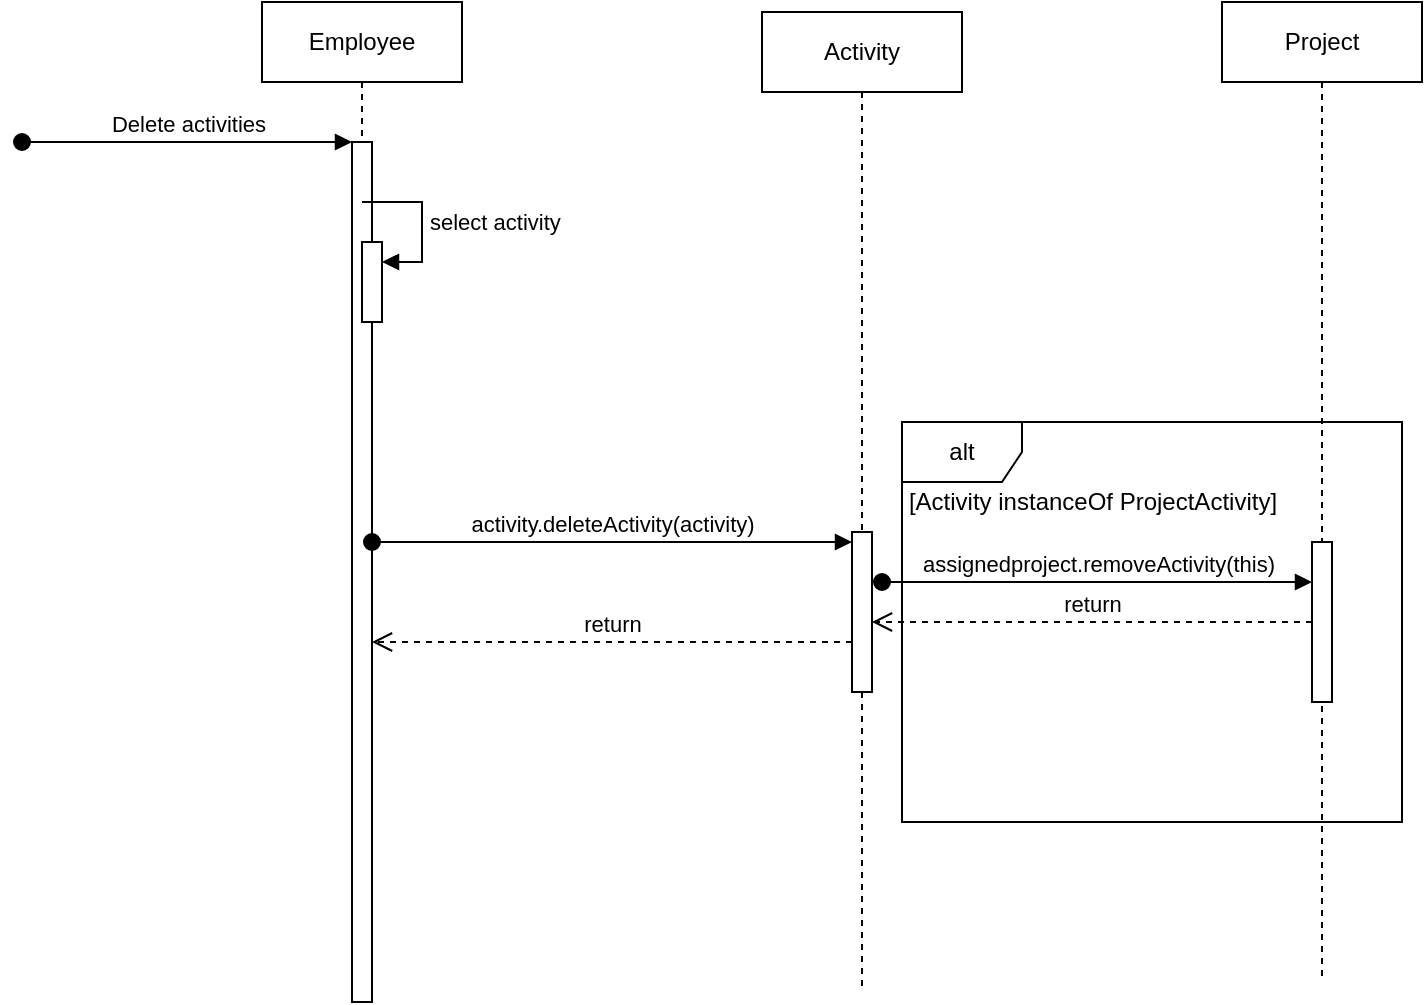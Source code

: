 <mxfile version="24.2.5" type="device">
  <diagram name="Page-1" id="2YBvvXClWsGukQMizWep">
    <mxGraphModel dx="1106" dy="602" grid="1" gridSize="10" guides="1" tooltips="1" connect="1" arrows="1" fold="1" page="1" pageScale="1" pageWidth="850" pageHeight="1100" math="0" shadow="0">
      <root>
        <mxCell id="0" />
        <mxCell id="1" parent="0" />
        <mxCell id="aM9ryv3xv72pqoxQDRHE-1" value="Employee" style="shape=umlLifeline;perimeter=lifelinePerimeter;whiteSpace=wrap;html=1;container=0;dropTarget=0;collapsible=0;recursiveResize=0;outlineConnect=0;portConstraint=eastwest;newEdgeStyle={&quot;edgeStyle&quot;:&quot;elbowEdgeStyle&quot;,&quot;elbow&quot;:&quot;vertical&quot;,&quot;curved&quot;:0,&quot;rounded&quot;:0};" parent="1" vertex="1">
          <mxGeometry x="130" y="30" width="100" height="500" as="geometry" />
        </mxCell>
        <mxCell id="aM9ryv3xv72pqoxQDRHE-2" value="" style="html=1;points=[];perimeter=orthogonalPerimeter;outlineConnect=0;targetShapes=umlLifeline;portConstraint=eastwest;newEdgeStyle={&quot;edgeStyle&quot;:&quot;elbowEdgeStyle&quot;,&quot;elbow&quot;:&quot;vertical&quot;,&quot;curved&quot;:0,&quot;rounded&quot;:0};" parent="aM9ryv3xv72pqoxQDRHE-1" vertex="1">
          <mxGeometry x="45" y="70" width="10" height="430" as="geometry" />
        </mxCell>
        <mxCell id="aM9ryv3xv72pqoxQDRHE-3" value="Delete activities" style="html=1;verticalAlign=bottom;startArrow=oval;endArrow=block;startSize=8;edgeStyle=elbowEdgeStyle;elbow=vertical;curved=0;rounded=0;" parent="aM9ryv3xv72pqoxQDRHE-1" target="aM9ryv3xv72pqoxQDRHE-2" edge="1">
          <mxGeometry relative="1" as="geometry">
            <mxPoint x="-120" y="70" as="sourcePoint" />
            <mxPoint x="45" y="70.14" as="targetPoint" />
          </mxGeometry>
        </mxCell>
        <mxCell id="_ZHBYIbQKNobUMXnR3C7-9" value="" style="html=1;points=[[0,0,0,0,5],[0,1,0,0,-5],[1,0,0,0,5],[1,1,0,0,-5]];perimeter=orthogonalPerimeter;outlineConnect=0;targetShapes=umlLifeline;portConstraint=eastwest;newEdgeStyle={&quot;curved&quot;:0,&quot;rounded&quot;:0};" parent="aM9ryv3xv72pqoxQDRHE-1" vertex="1">
          <mxGeometry x="50" y="120" width="10" height="40" as="geometry" />
        </mxCell>
        <mxCell id="_ZHBYIbQKNobUMXnR3C7-10" value="select activity" style="html=1;align=left;spacingLeft=2;endArrow=block;rounded=0;edgeStyle=orthogonalEdgeStyle;curved=0;rounded=0;" parent="aM9ryv3xv72pqoxQDRHE-1" target="_ZHBYIbQKNobUMXnR3C7-9" edge="1">
          <mxGeometry relative="1" as="geometry">
            <mxPoint x="50" y="100" as="sourcePoint" />
            <Array as="points">
              <mxPoint x="80" y="130" />
            </Array>
          </mxGeometry>
        </mxCell>
        <mxCell id="PLMixNP9zVYm_wW4tpXz-5" value="Activity" style="shape=umlLifeline;perimeter=lifelinePerimeter;whiteSpace=wrap;html=1;container=0;dropTarget=0;collapsible=0;recursiveResize=0;outlineConnect=0;portConstraint=eastwest;newEdgeStyle={&quot;edgeStyle&quot;:&quot;elbowEdgeStyle&quot;,&quot;elbow&quot;:&quot;vertical&quot;,&quot;curved&quot;:0,&quot;rounded&quot;:0};" parent="1" vertex="1">
          <mxGeometry x="380" y="35" width="100" height="490" as="geometry" />
        </mxCell>
        <mxCell id="po1fF_pf0PQWuo3c21JC-8" value="" style="html=1;points=[[0,0,0,0,5],[0,1,0,0,-5],[1,0,0,0,5],[1,1,0,0,-5]];perimeter=orthogonalPerimeter;outlineConnect=0;targetShapes=umlLifeline;portConstraint=eastwest;newEdgeStyle={&quot;curved&quot;:0,&quot;rounded&quot;:0};" parent="PLMixNP9zVYm_wW4tpXz-5" vertex="1">
          <mxGeometry x="45" y="260" width="10" height="80" as="geometry" />
        </mxCell>
        <mxCell id="po1fF_pf0PQWuo3c21JC-9" value="activity.deleteActivity(activity)" style="html=1;verticalAlign=bottom;startArrow=oval;endArrow=block;startSize=8;curved=0;rounded=0;entryX=0;entryY=0;entryDx=0;entryDy=5;" parent="1" target="po1fF_pf0PQWuo3c21JC-8" edge="1" source="aM9ryv3xv72pqoxQDRHE-2">
          <mxGeometry relative="1" as="geometry">
            <mxPoint x="115" y="300" as="sourcePoint" />
          </mxGeometry>
        </mxCell>
        <mxCell id="iBUcgGEMnmGOs5kJtC8e-3" value="Project" style="shape=umlLifeline;perimeter=lifelinePerimeter;whiteSpace=wrap;html=1;container=0;dropTarget=0;collapsible=0;recursiveResize=0;outlineConnect=0;portConstraint=eastwest;newEdgeStyle={&quot;edgeStyle&quot;:&quot;elbowEdgeStyle&quot;,&quot;elbow&quot;:&quot;vertical&quot;,&quot;curved&quot;:0,&quot;rounded&quot;:0};" vertex="1" parent="1">
          <mxGeometry x="610" y="30" width="100" height="490" as="geometry" />
        </mxCell>
        <mxCell id="iBUcgGEMnmGOs5kJtC8e-5" value="" style="html=1;points=[[0,0,0,0,5],[0,1,0,0,-5],[1,0,0,0,5],[1,1,0,0,-5]];perimeter=orthogonalPerimeter;outlineConnect=0;targetShapes=umlLifeline;portConstraint=eastwest;newEdgeStyle={&quot;curved&quot;:0,&quot;rounded&quot;:0};" vertex="1" parent="iBUcgGEMnmGOs5kJtC8e-3">
          <mxGeometry x="45" y="270" width="10" height="80" as="geometry" />
        </mxCell>
        <mxCell id="iBUcgGEMnmGOs5kJtC8e-6" value="assignedproject.removeActivity(this)" style="html=1;verticalAlign=bottom;startArrow=oval;endArrow=block;startSize=8;curved=0;rounded=0;" edge="1" target="iBUcgGEMnmGOs5kJtC8e-5" parent="1">
          <mxGeometry relative="1" as="geometry">
            <mxPoint x="440" y="320" as="sourcePoint" />
            <mxPoint x="640" y="320" as="targetPoint" />
          </mxGeometry>
        </mxCell>
        <mxCell id="iBUcgGEMnmGOs5kJtC8e-7" value="return" style="html=1;verticalAlign=bottom;endArrow=open;dashed=1;endSize=8;curved=0;rounded=0;" edge="1" parent="1" source="iBUcgGEMnmGOs5kJtC8e-5" target="po1fF_pf0PQWuo3c21JC-8">
          <mxGeometry relative="1" as="geometry">
            <mxPoint x="260" y="320" as="sourcePoint" />
            <mxPoint x="180" y="320" as="targetPoint" />
          </mxGeometry>
        </mxCell>
        <mxCell id="iBUcgGEMnmGOs5kJtC8e-8" value="return" style="html=1;verticalAlign=bottom;endArrow=open;dashed=1;endSize=8;curved=0;rounded=0;" edge="1" parent="1">
          <mxGeometry relative="1" as="geometry">
            <mxPoint x="425" y="350" as="sourcePoint" />
            <mxPoint x="185" y="350" as="targetPoint" />
          </mxGeometry>
        </mxCell>
        <mxCell id="iBUcgGEMnmGOs5kJtC8e-9" value="alt" style="shape=umlFrame;whiteSpace=wrap;html=1;pointerEvents=0;" vertex="1" parent="1">
          <mxGeometry x="450" y="240" width="250" height="200" as="geometry" />
        </mxCell>
        <mxCell id="iBUcgGEMnmGOs5kJtC8e-10" value="[Activity instanceOf ProjectActivity]" style="text;html=1;align=center;verticalAlign=middle;resizable=0;points=[];autosize=1;strokeColor=none;fillColor=none;" vertex="1" parent="1">
          <mxGeometry x="440" y="265" width="210" height="30" as="geometry" />
        </mxCell>
      </root>
    </mxGraphModel>
  </diagram>
</mxfile>
